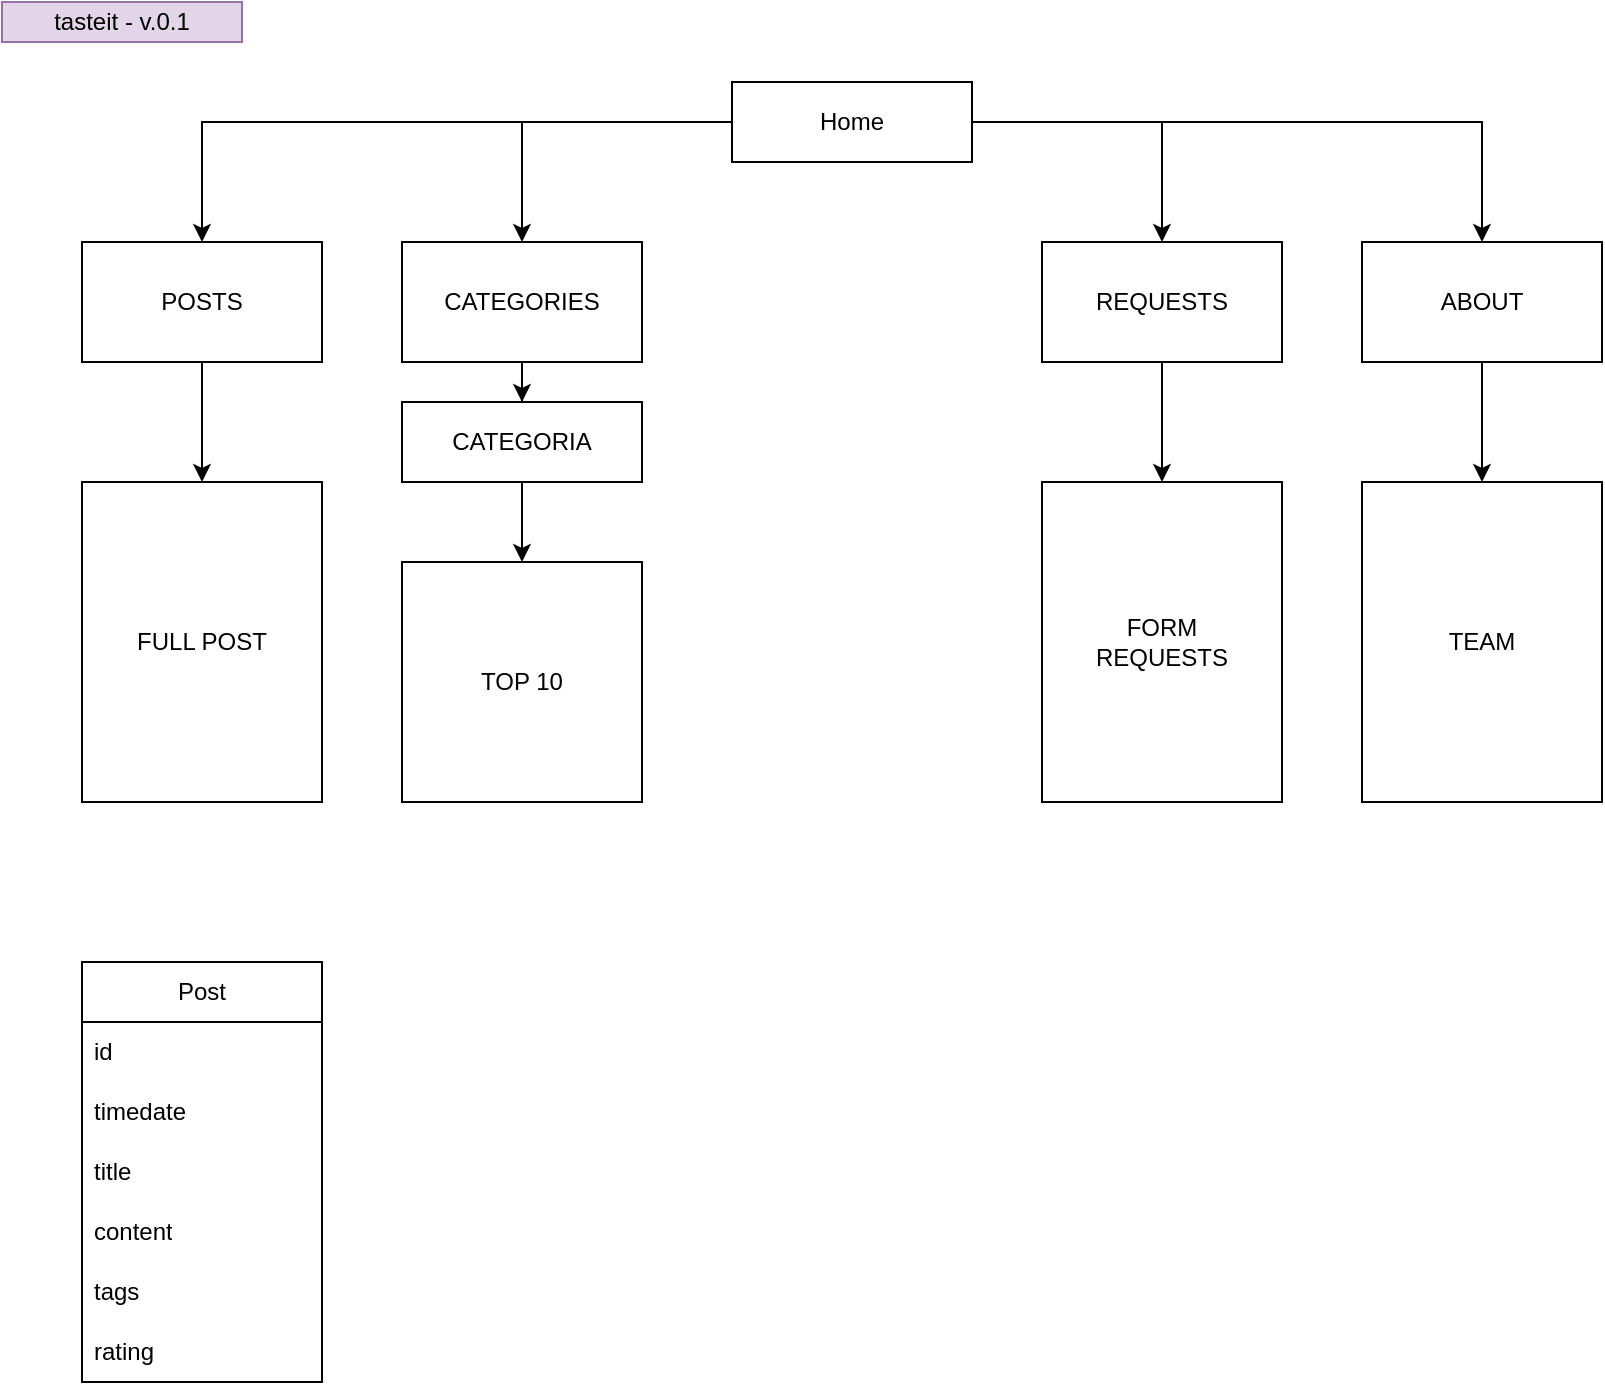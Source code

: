 <mxfile version="21.6.5" type="device">
  <diagram name="Page-1" id="dXWTa_48K64YPTKY7eRP">
    <mxGraphModel dx="1434" dy="756" grid="1" gridSize="10" guides="1" tooltips="1" connect="1" arrows="1" fold="1" page="1" pageScale="1" pageWidth="850" pageHeight="1100" math="0" shadow="0">
      <root>
        <mxCell id="0" />
        <mxCell id="1" parent="0" />
        <mxCell id="hZ651mP8i6vX2T_zThu8-1" value="Post" style="swimlane;fontStyle=0;childLayout=stackLayout;horizontal=1;startSize=30;horizontalStack=0;resizeParent=1;resizeParentMax=0;resizeLast=0;collapsible=1;marginBottom=0;whiteSpace=wrap;html=1;" vertex="1" parent="1">
          <mxGeometry x="40" y="480" width="120" height="210" as="geometry" />
        </mxCell>
        <mxCell id="hZ651mP8i6vX2T_zThu8-2" value="id" style="text;strokeColor=none;fillColor=none;align=left;verticalAlign=middle;spacingLeft=4;spacingRight=4;overflow=hidden;points=[[0,0.5],[1,0.5]];portConstraint=eastwest;rotatable=0;whiteSpace=wrap;html=1;" vertex="1" parent="hZ651mP8i6vX2T_zThu8-1">
          <mxGeometry y="30" width="120" height="30" as="geometry" />
        </mxCell>
        <mxCell id="hZ651mP8i6vX2T_zThu8-3" value="timedate&lt;br&gt;" style="text;strokeColor=none;fillColor=none;align=left;verticalAlign=middle;spacingLeft=4;spacingRight=4;overflow=hidden;points=[[0,0.5],[1,0.5]];portConstraint=eastwest;rotatable=0;whiteSpace=wrap;html=1;" vertex="1" parent="hZ651mP8i6vX2T_zThu8-1">
          <mxGeometry y="60" width="120" height="30" as="geometry" />
        </mxCell>
        <mxCell id="hZ651mP8i6vX2T_zThu8-4" value="title" style="text;strokeColor=none;fillColor=none;align=left;verticalAlign=middle;spacingLeft=4;spacingRight=4;overflow=hidden;points=[[0,0.5],[1,0.5]];portConstraint=eastwest;rotatable=0;whiteSpace=wrap;html=1;" vertex="1" parent="hZ651mP8i6vX2T_zThu8-1">
          <mxGeometry y="90" width="120" height="30" as="geometry" />
        </mxCell>
        <mxCell id="hZ651mP8i6vX2T_zThu8-5" value="content" style="text;strokeColor=none;fillColor=none;align=left;verticalAlign=middle;spacingLeft=4;spacingRight=4;overflow=hidden;points=[[0,0.5],[1,0.5]];portConstraint=eastwest;rotatable=0;whiteSpace=wrap;html=1;" vertex="1" parent="hZ651mP8i6vX2T_zThu8-1">
          <mxGeometry y="120" width="120" height="30" as="geometry" />
        </mxCell>
        <mxCell id="hZ651mP8i6vX2T_zThu8-6" value="tags" style="text;strokeColor=none;fillColor=none;align=left;verticalAlign=middle;spacingLeft=4;spacingRight=4;overflow=hidden;points=[[0,0.5],[1,0.5]];portConstraint=eastwest;rotatable=0;whiteSpace=wrap;html=1;" vertex="1" parent="hZ651mP8i6vX2T_zThu8-1">
          <mxGeometry y="150" width="120" height="30" as="geometry" />
        </mxCell>
        <mxCell id="hZ651mP8i6vX2T_zThu8-7" value="rating" style="text;strokeColor=none;fillColor=none;align=left;verticalAlign=middle;spacingLeft=4;spacingRight=4;overflow=hidden;points=[[0,0.5],[1,0.5]];portConstraint=eastwest;rotatable=0;whiteSpace=wrap;html=1;" vertex="1" parent="hZ651mP8i6vX2T_zThu8-1">
          <mxGeometry y="180" width="120" height="30" as="geometry" />
        </mxCell>
        <mxCell id="hZ651mP8i6vX2T_zThu8-8" value="tasteit - v.0.1" style="rounded=0;whiteSpace=wrap;html=1;fillColor=#e1d5e7;strokeColor=#9673a6;" vertex="1" parent="1">
          <mxGeometry width="120" height="20" as="geometry" />
        </mxCell>
        <mxCell id="hZ651mP8i6vX2T_zThu8-12" value="" style="edgeStyle=orthogonalEdgeStyle;rounded=0;orthogonalLoop=1;jettySize=auto;html=1;" edge="1" parent="1" source="hZ651mP8i6vX2T_zThu8-10" target="hZ651mP8i6vX2T_zThu8-11">
          <mxGeometry relative="1" as="geometry" />
        </mxCell>
        <mxCell id="hZ651mP8i6vX2T_zThu8-16" value="" style="edgeStyle=orthogonalEdgeStyle;rounded=0;orthogonalLoop=1;jettySize=auto;html=1;" edge="1" parent="1" source="hZ651mP8i6vX2T_zThu8-10" target="hZ651mP8i6vX2T_zThu8-15">
          <mxGeometry relative="1" as="geometry" />
        </mxCell>
        <mxCell id="hZ651mP8i6vX2T_zThu8-27" style="edgeStyle=orthogonalEdgeStyle;rounded=0;orthogonalLoop=1;jettySize=auto;html=1;exitX=1;exitY=0.5;exitDx=0;exitDy=0;entryX=0.5;entryY=0;entryDx=0;entryDy=0;" edge="1" parent="1" source="hZ651mP8i6vX2T_zThu8-10" target="hZ651mP8i6vX2T_zThu8-25">
          <mxGeometry relative="1" as="geometry" />
        </mxCell>
        <mxCell id="hZ651mP8i6vX2T_zThu8-10" value="Home" style="rounded=0;whiteSpace=wrap;html=1;" vertex="1" parent="1">
          <mxGeometry x="365" y="40" width="120" height="40" as="geometry" />
        </mxCell>
        <mxCell id="hZ651mP8i6vX2T_zThu8-14" value="" style="edgeStyle=orthogonalEdgeStyle;rounded=0;orthogonalLoop=1;jettySize=auto;html=1;" edge="1" parent="1" source="hZ651mP8i6vX2T_zThu8-11" target="hZ651mP8i6vX2T_zThu8-13">
          <mxGeometry relative="1" as="geometry" />
        </mxCell>
        <mxCell id="hZ651mP8i6vX2T_zThu8-11" value="POSTS" style="whiteSpace=wrap;html=1;rounded=0;" vertex="1" parent="1">
          <mxGeometry x="40" y="120" width="120" height="60" as="geometry" />
        </mxCell>
        <mxCell id="hZ651mP8i6vX2T_zThu8-13" value="FULL POST" style="whiteSpace=wrap;html=1;rounded=0;" vertex="1" parent="1">
          <mxGeometry x="40" y="240" width="120" height="160" as="geometry" />
        </mxCell>
        <mxCell id="hZ651mP8i6vX2T_zThu8-18" value="" style="edgeStyle=orthogonalEdgeStyle;rounded=0;orthogonalLoop=1;jettySize=auto;html=1;" edge="1" parent="1" source="hZ651mP8i6vX2T_zThu8-15" target="hZ651mP8i6vX2T_zThu8-17">
          <mxGeometry relative="1" as="geometry" />
        </mxCell>
        <mxCell id="hZ651mP8i6vX2T_zThu8-15" value="CATEGORIES" style="whiteSpace=wrap;html=1;rounded=0;" vertex="1" parent="1">
          <mxGeometry x="200" y="120" width="120" height="60" as="geometry" />
        </mxCell>
        <mxCell id="hZ651mP8i6vX2T_zThu8-20" value="" style="edgeStyle=orthogonalEdgeStyle;rounded=0;orthogonalLoop=1;jettySize=auto;html=1;" edge="1" parent="1" source="hZ651mP8i6vX2T_zThu8-17" target="hZ651mP8i6vX2T_zThu8-19">
          <mxGeometry relative="1" as="geometry" />
        </mxCell>
        <mxCell id="hZ651mP8i6vX2T_zThu8-17" value="CATEGORIA" style="whiteSpace=wrap;html=1;rounded=0;" vertex="1" parent="1">
          <mxGeometry x="200" y="200" width="120" height="40" as="geometry" />
        </mxCell>
        <mxCell id="hZ651mP8i6vX2T_zThu8-19" value="TOP 10" style="whiteSpace=wrap;html=1;rounded=0;" vertex="1" parent="1">
          <mxGeometry x="200" y="280" width="120" height="120" as="geometry" />
        </mxCell>
        <mxCell id="hZ651mP8i6vX2T_zThu8-24" value="" style="edgeStyle=orthogonalEdgeStyle;rounded=0;orthogonalLoop=1;jettySize=auto;html=1;" edge="1" parent="1" source="hZ651mP8i6vX2T_zThu8-21" target="hZ651mP8i6vX2T_zThu8-23">
          <mxGeometry relative="1" as="geometry" />
        </mxCell>
        <mxCell id="hZ651mP8i6vX2T_zThu8-21" value="REQUESTS" style="whiteSpace=wrap;html=1;rounded=0;" vertex="1" parent="1">
          <mxGeometry x="520" y="120" width="120" height="60" as="geometry" />
        </mxCell>
        <mxCell id="hZ651mP8i6vX2T_zThu8-23" value="FORM&lt;br&gt;REQUESTS" style="whiteSpace=wrap;html=1;rounded=0;" vertex="1" parent="1">
          <mxGeometry x="520" y="240" width="120" height="160" as="geometry" />
        </mxCell>
        <mxCell id="hZ651mP8i6vX2T_zThu8-29" value="" style="edgeStyle=orthogonalEdgeStyle;rounded=0;orthogonalLoop=1;jettySize=auto;html=1;" edge="1" parent="1" source="hZ651mP8i6vX2T_zThu8-25" target="hZ651mP8i6vX2T_zThu8-28">
          <mxGeometry relative="1" as="geometry" />
        </mxCell>
        <mxCell id="hZ651mP8i6vX2T_zThu8-25" value="ABOUT" style="whiteSpace=wrap;html=1;rounded=0;" vertex="1" parent="1">
          <mxGeometry x="680" y="120" width="120" height="60" as="geometry" />
        </mxCell>
        <mxCell id="hZ651mP8i6vX2T_zThu8-28" value="TEAM" style="whiteSpace=wrap;html=1;rounded=0;" vertex="1" parent="1">
          <mxGeometry x="680" y="240" width="120" height="160" as="geometry" />
        </mxCell>
        <mxCell id="hZ651mP8i6vX2T_zThu8-30" value="" style="endArrow=classic;html=1;rounded=0;entryX=0.5;entryY=0;entryDx=0;entryDy=0;" edge="1" parent="1" target="hZ651mP8i6vX2T_zThu8-21">
          <mxGeometry width="50" height="50" relative="1" as="geometry">
            <mxPoint x="580" y="60" as="sourcePoint" />
            <mxPoint x="450" y="260" as="targetPoint" />
          </mxGeometry>
        </mxCell>
      </root>
    </mxGraphModel>
  </diagram>
</mxfile>
